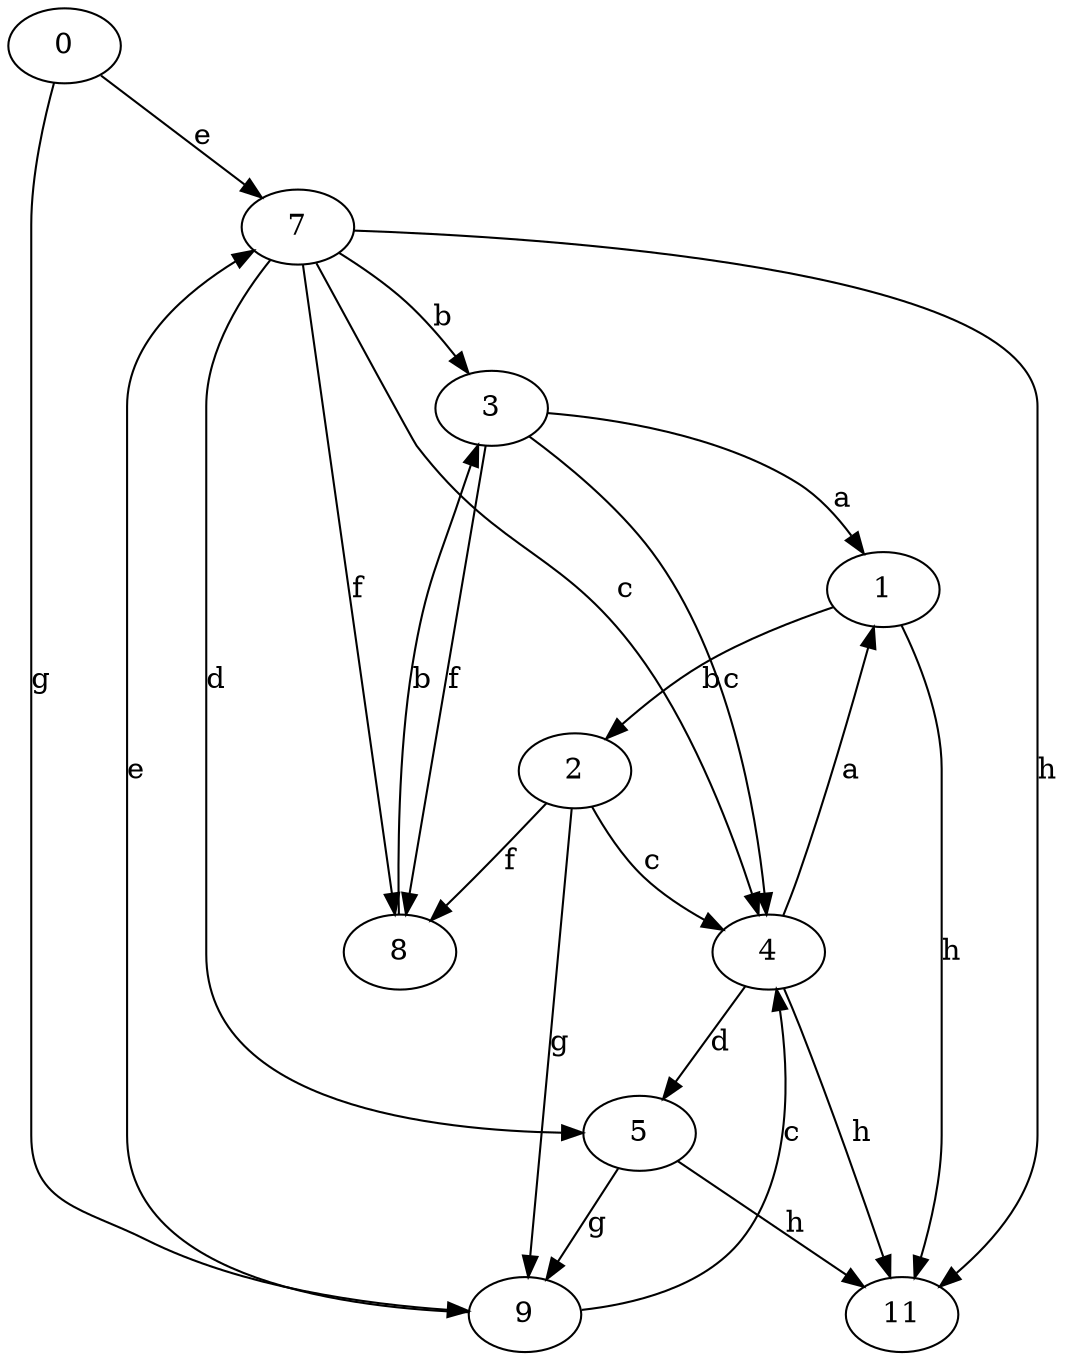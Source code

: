 strict digraph  {
0;
1;
2;
3;
4;
5;
7;
8;
9;
11;
0 -> 7  [label=e];
0 -> 9  [label=g];
1 -> 2  [label=b];
1 -> 11  [label=h];
2 -> 4  [label=c];
2 -> 8  [label=f];
2 -> 9  [label=g];
3 -> 1  [label=a];
3 -> 4  [label=c];
3 -> 8  [label=f];
4 -> 1  [label=a];
4 -> 5  [label=d];
4 -> 11  [label=h];
5 -> 9  [label=g];
5 -> 11  [label=h];
7 -> 3  [label=b];
7 -> 4  [label=c];
7 -> 5  [label=d];
7 -> 8  [label=f];
7 -> 11  [label=h];
8 -> 3  [label=b];
9 -> 4  [label=c];
9 -> 7  [label=e];
}

